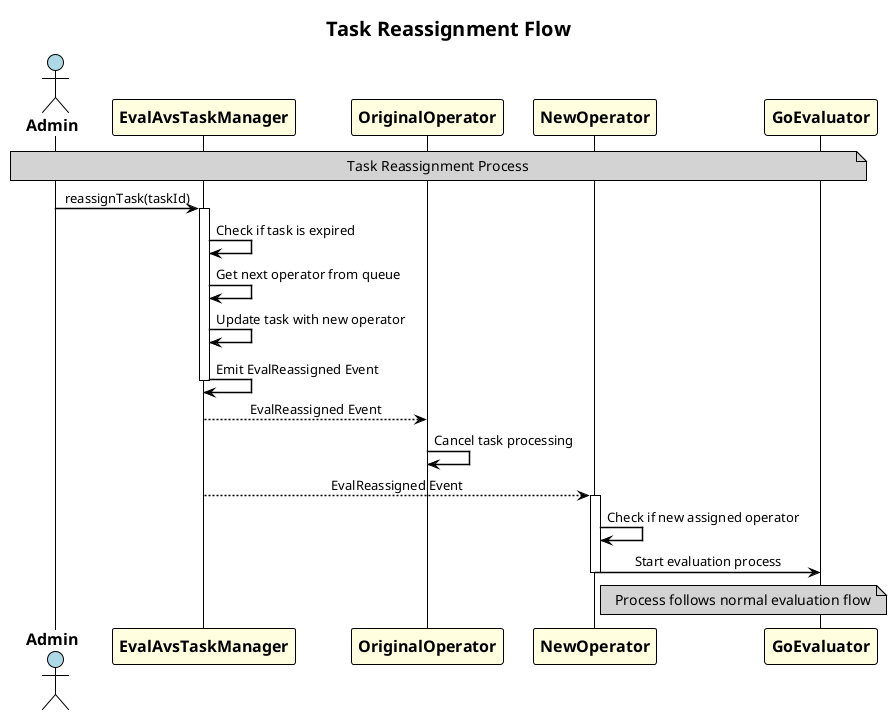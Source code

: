 @startuml avs-reassignment-flow
' Fix handwritten mode
!theme plain

' Use improved fonts and spacing
skinparam backgroundColor white
skinparam defaultTextAlignment center

' Fix arrow styling
skinparam ArrowColor black
skinparam ArrowThickness 1.5
skinparam SequenceArrowThickness 1.5

' Improve fonts for better readability
skinparam ParticipantFontSize 16
skinparam ParticipantFontStyle bold
skinparam ActorFontSize 16
skinparam ActorFontStyle bold
skinparam NoteFontSize 14
skinparam TitleFontSize 20
skinparam TitleFontStyle bold

' Color participants for better visualization
skinparam ActorBackgroundColor lightblue
skinparam ParticipantBackgroundColor lightyellow
skinparam NoteBackgroundColor lightgray
skinparam DatabaseBackgroundColor lightgreen

title Task Reassignment Flow

actor Admin
participant "EvalAvsTaskManager" as TaskManager
participant "OriginalOperator" as OriginalOperator
participant "NewOperator" as NewOperator
participant "GoEvaluator" as GoEvaluator

note over Admin, GoEvaluator: Task Reassignment Process

Admin -> TaskManager: reassignTask(taskId)
activate TaskManager
TaskManager -> TaskManager: Check if task is expired
TaskManager -> TaskManager: Get next operator from queue
TaskManager -> TaskManager: Update task with new operator
TaskManager -> TaskManager: Emit EvalReassigned Event
deactivate TaskManager

TaskManager --> OriginalOperator: EvalReassigned Event
OriginalOperator -> OriginalOperator: Cancel task processing

TaskManager --> NewOperator: EvalReassigned Event
activate NewOperator
NewOperator -> NewOperator: Check if new assigned operator
NewOperator -> GoEvaluator: Start evaluation process
note right of NewOperator: Process follows normal evaluation flow
deactivate NewOperator
@enduml